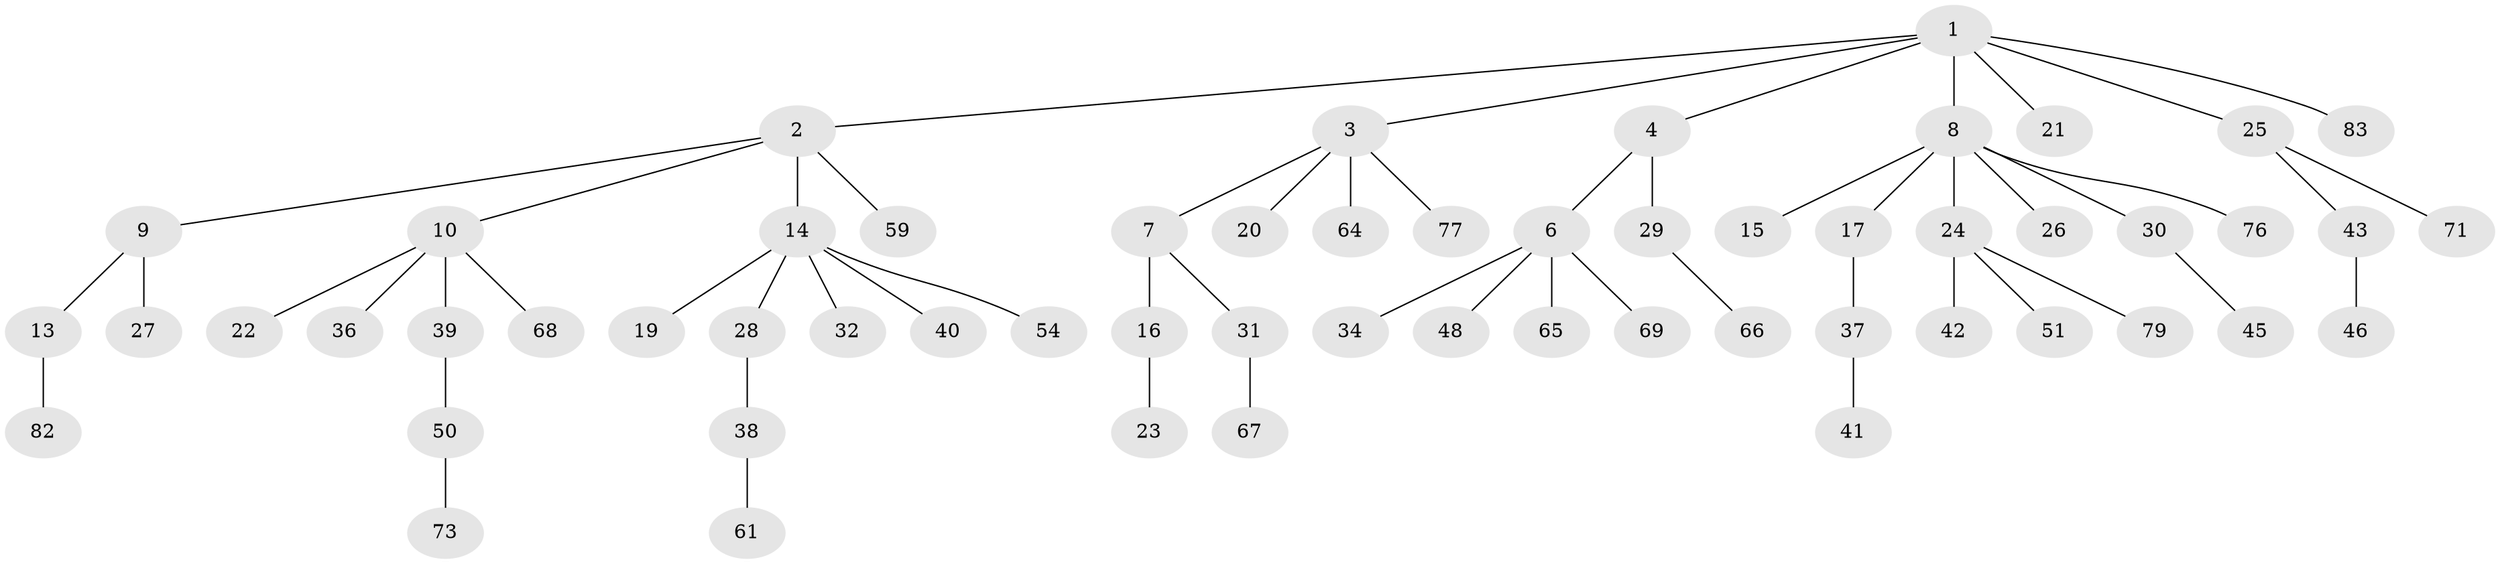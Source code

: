 // Generated by graph-tools (version 1.1) at 2025/24/03/03/25 07:24:08]
// undirected, 58 vertices, 57 edges
graph export_dot {
graph [start="1"]
  node [color=gray90,style=filled];
  1 [super="+12"];
  2 [super="+5"];
  3 [super="+78"];
  4 [super="+85"];
  6 [super="+11"];
  7;
  8 [super="+84"];
  9;
  10 [super="+56"];
  13 [super="+57"];
  14 [super="+18"];
  15;
  16 [super="+80"];
  17;
  19;
  20;
  21 [super="+72"];
  22;
  23;
  24 [super="+35"];
  25 [super="+52"];
  26 [super="+75"];
  27;
  28 [super="+63"];
  29 [super="+58"];
  30 [super="+33"];
  31 [super="+55"];
  32;
  34;
  36;
  37 [super="+60"];
  38;
  39 [super="+47"];
  40 [super="+62"];
  41 [super="+49"];
  42;
  43 [super="+44"];
  45;
  46;
  48;
  50 [super="+53"];
  51;
  54;
  59;
  61 [super="+81"];
  64 [super="+70"];
  65;
  66;
  67;
  68;
  69;
  71 [super="+74"];
  73;
  76;
  77;
  79;
  82;
  83;
  1 -- 2;
  1 -- 3;
  1 -- 4;
  1 -- 8;
  1 -- 25;
  1 -- 83;
  1 -- 21;
  2 -- 9;
  2 -- 14;
  2 -- 59;
  2 -- 10;
  3 -- 7;
  3 -- 20;
  3 -- 64;
  3 -- 77;
  4 -- 6;
  4 -- 29;
  6 -- 48;
  6 -- 69;
  6 -- 65;
  6 -- 34;
  7 -- 16;
  7 -- 31;
  8 -- 15;
  8 -- 17;
  8 -- 24;
  8 -- 26;
  8 -- 30;
  8 -- 76;
  9 -- 13;
  9 -- 27;
  10 -- 22;
  10 -- 36;
  10 -- 39;
  10 -- 68;
  13 -- 82;
  14 -- 19;
  14 -- 28;
  14 -- 32;
  14 -- 40;
  14 -- 54;
  16 -- 23;
  17 -- 37;
  24 -- 42;
  24 -- 51;
  24 -- 79;
  25 -- 43;
  25 -- 71;
  28 -- 38;
  29 -- 66;
  30 -- 45;
  31 -- 67;
  37 -- 41;
  38 -- 61;
  39 -- 50;
  43 -- 46;
  50 -- 73;
}
